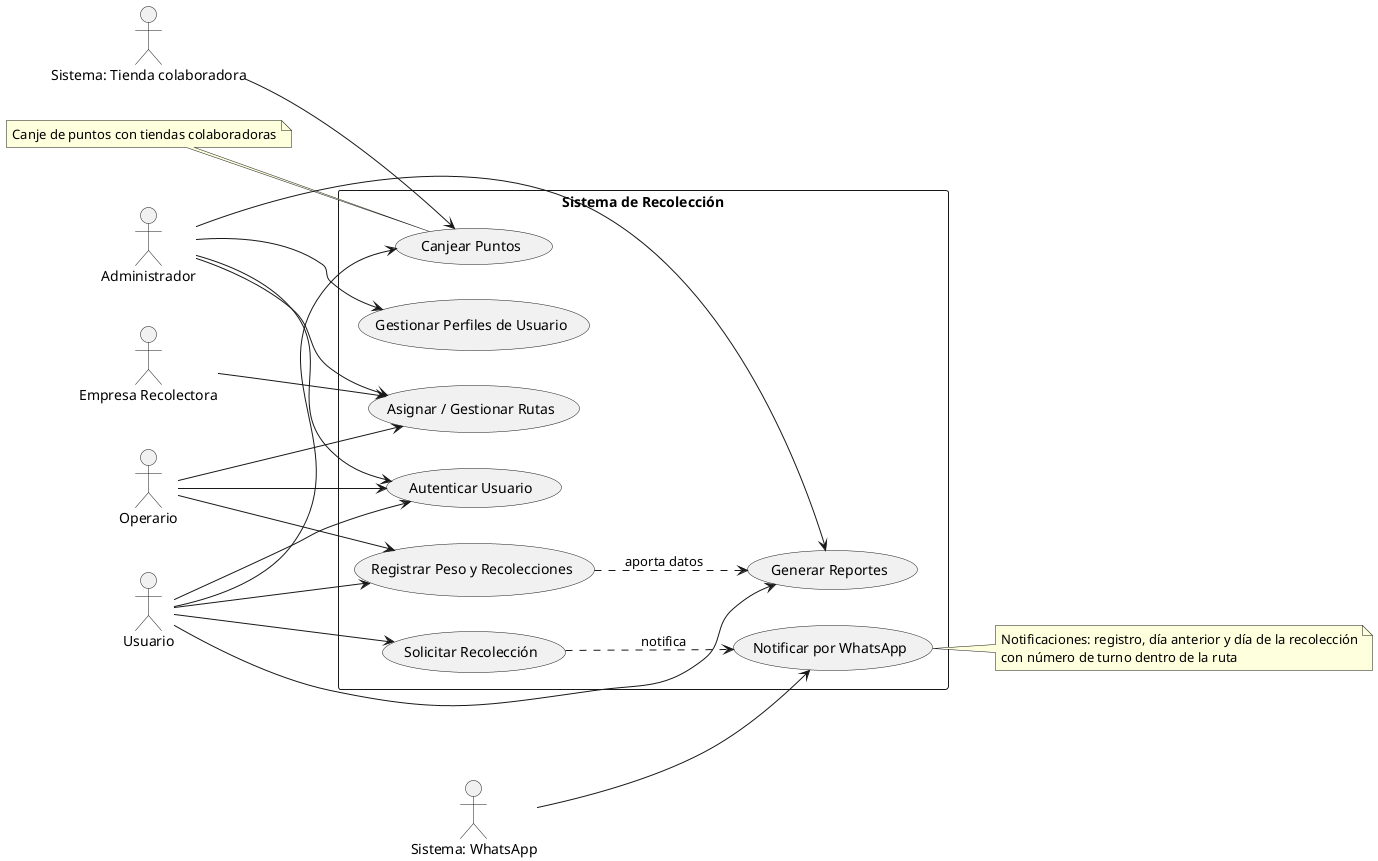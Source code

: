 @startuml UseCase_Diagram
left to right direction
skinparam packageStyle rectangle

actor Administrador
actor Operario
actor Usuario
actor WhatsApp as "Sistema: WhatsApp"
actor Tienda as "Sistema: Tienda colaboradora"
actor Empresa as "Empresa Recolectora"

rectangle "Sistema de Recolección" {
  (Autenticar Usuario) as UC1
  (Gestionar Perfiles de Usuario) as UC2
  (Solicitar Recolección) as UC3
  (Asignar / Gestionar Rutas) as UC4
  (Registrar Peso y Recolecciones) as UC5
  (Generar Reportes) as UC6
  (Notificar por WhatsApp) as UC7
  (Canjear Puntos) as UC8
}

Administrador --> UC1
Operario --> UC1
Usuario --> UC1

Administrador --> UC2
Administrador --> UC4
Administrador --> UC6

Usuario --> UC3
Usuario --> UC5
Usuario --> UC6
Usuario --> UC8

Operario --> UC4
Operario --> UC5

WhatsApp --> UC7
Tienda --> UC8
Empresa --> UC4

UC3 ..> UC7 : notifica
UC5 ..> UC6 : aporta datos

note right of UC7
  Notificaciones: registro, día anterior y día de la recolección
  con número de turno dentro de la ruta
end note

note left of UC8
  Canje de puntos con tiendas colaboradoras
end note

@enduml
